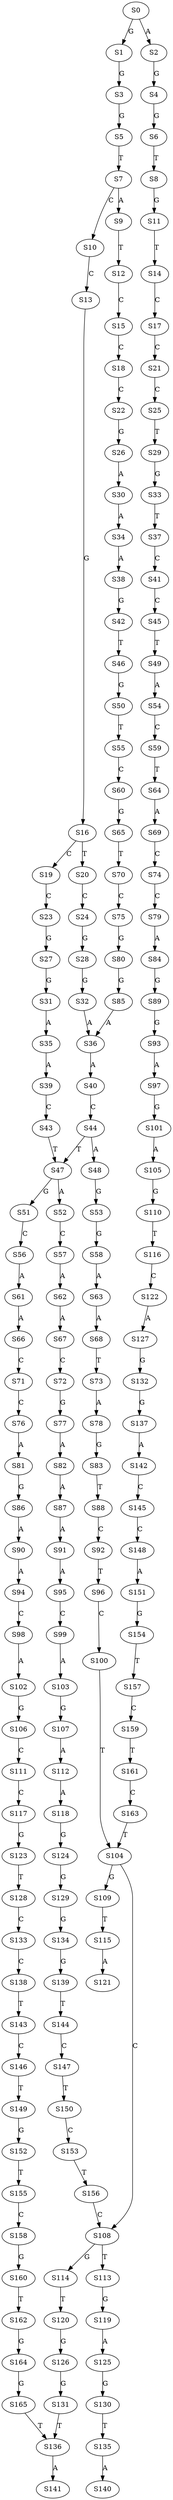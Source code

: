 strict digraph  {
	S0 -> S1 [ label = G ];
	S0 -> S2 [ label = A ];
	S1 -> S3 [ label = G ];
	S2 -> S4 [ label = G ];
	S3 -> S5 [ label = G ];
	S4 -> S6 [ label = G ];
	S5 -> S7 [ label = T ];
	S6 -> S8 [ label = T ];
	S7 -> S9 [ label = A ];
	S7 -> S10 [ label = C ];
	S8 -> S11 [ label = G ];
	S9 -> S12 [ label = T ];
	S10 -> S13 [ label = C ];
	S11 -> S14 [ label = T ];
	S12 -> S15 [ label = C ];
	S13 -> S16 [ label = G ];
	S14 -> S17 [ label = C ];
	S15 -> S18 [ label = C ];
	S16 -> S19 [ label = C ];
	S16 -> S20 [ label = T ];
	S17 -> S21 [ label = C ];
	S18 -> S22 [ label = C ];
	S19 -> S23 [ label = C ];
	S20 -> S24 [ label = C ];
	S21 -> S25 [ label = C ];
	S22 -> S26 [ label = G ];
	S23 -> S27 [ label = G ];
	S24 -> S28 [ label = G ];
	S25 -> S29 [ label = T ];
	S26 -> S30 [ label = A ];
	S27 -> S31 [ label = G ];
	S28 -> S32 [ label = G ];
	S29 -> S33 [ label = G ];
	S30 -> S34 [ label = A ];
	S31 -> S35 [ label = A ];
	S32 -> S36 [ label = A ];
	S33 -> S37 [ label = T ];
	S34 -> S38 [ label = A ];
	S35 -> S39 [ label = A ];
	S36 -> S40 [ label = A ];
	S37 -> S41 [ label = C ];
	S38 -> S42 [ label = G ];
	S39 -> S43 [ label = C ];
	S40 -> S44 [ label = C ];
	S41 -> S45 [ label = C ];
	S42 -> S46 [ label = T ];
	S43 -> S47 [ label = T ];
	S44 -> S48 [ label = A ];
	S44 -> S47 [ label = T ];
	S45 -> S49 [ label = T ];
	S46 -> S50 [ label = G ];
	S47 -> S51 [ label = G ];
	S47 -> S52 [ label = A ];
	S48 -> S53 [ label = G ];
	S49 -> S54 [ label = A ];
	S50 -> S55 [ label = T ];
	S51 -> S56 [ label = C ];
	S52 -> S57 [ label = C ];
	S53 -> S58 [ label = G ];
	S54 -> S59 [ label = C ];
	S55 -> S60 [ label = C ];
	S56 -> S61 [ label = A ];
	S57 -> S62 [ label = A ];
	S58 -> S63 [ label = A ];
	S59 -> S64 [ label = T ];
	S60 -> S65 [ label = G ];
	S61 -> S66 [ label = A ];
	S62 -> S67 [ label = A ];
	S63 -> S68 [ label = A ];
	S64 -> S69 [ label = A ];
	S65 -> S70 [ label = T ];
	S66 -> S71 [ label = C ];
	S67 -> S72 [ label = C ];
	S68 -> S73 [ label = T ];
	S69 -> S74 [ label = C ];
	S70 -> S75 [ label = C ];
	S71 -> S76 [ label = C ];
	S72 -> S77 [ label = G ];
	S73 -> S78 [ label = A ];
	S74 -> S79 [ label = C ];
	S75 -> S80 [ label = G ];
	S76 -> S81 [ label = A ];
	S77 -> S82 [ label = A ];
	S78 -> S83 [ label = G ];
	S79 -> S84 [ label = A ];
	S80 -> S85 [ label = G ];
	S81 -> S86 [ label = G ];
	S82 -> S87 [ label = A ];
	S83 -> S88 [ label = T ];
	S84 -> S89 [ label = G ];
	S85 -> S36 [ label = A ];
	S86 -> S90 [ label = A ];
	S87 -> S91 [ label = A ];
	S88 -> S92 [ label = C ];
	S89 -> S93 [ label = G ];
	S90 -> S94 [ label = A ];
	S91 -> S95 [ label = A ];
	S92 -> S96 [ label = T ];
	S93 -> S97 [ label = A ];
	S94 -> S98 [ label = C ];
	S95 -> S99 [ label = C ];
	S96 -> S100 [ label = C ];
	S97 -> S101 [ label = G ];
	S98 -> S102 [ label = A ];
	S99 -> S103 [ label = A ];
	S100 -> S104 [ label = T ];
	S101 -> S105 [ label = A ];
	S102 -> S106 [ label = G ];
	S103 -> S107 [ label = G ];
	S104 -> S108 [ label = C ];
	S104 -> S109 [ label = G ];
	S105 -> S110 [ label = G ];
	S106 -> S111 [ label = C ];
	S107 -> S112 [ label = A ];
	S108 -> S113 [ label = T ];
	S108 -> S114 [ label = G ];
	S109 -> S115 [ label = T ];
	S110 -> S116 [ label = T ];
	S111 -> S117 [ label = C ];
	S112 -> S118 [ label = A ];
	S113 -> S119 [ label = G ];
	S114 -> S120 [ label = T ];
	S115 -> S121 [ label = A ];
	S116 -> S122 [ label = C ];
	S117 -> S123 [ label = G ];
	S118 -> S124 [ label = G ];
	S119 -> S125 [ label = A ];
	S120 -> S126 [ label = G ];
	S122 -> S127 [ label = A ];
	S123 -> S128 [ label = T ];
	S124 -> S129 [ label = G ];
	S125 -> S130 [ label = G ];
	S126 -> S131 [ label = G ];
	S127 -> S132 [ label = G ];
	S128 -> S133 [ label = C ];
	S129 -> S134 [ label = G ];
	S130 -> S135 [ label = T ];
	S131 -> S136 [ label = T ];
	S132 -> S137 [ label = G ];
	S133 -> S138 [ label = C ];
	S134 -> S139 [ label = G ];
	S135 -> S140 [ label = A ];
	S136 -> S141 [ label = A ];
	S137 -> S142 [ label = A ];
	S138 -> S143 [ label = T ];
	S139 -> S144 [ label = T ];
	S142 -> S145 [ label = C ];
	S143 -> S146 [ label = C ];
	S144 -> S147 [ label = C ];
	S145 -> S148 [ label = C ];
	S146 -> S149 [ label = T ];
	S147 -> S150 [ label = T ];
	S148 -> S151 [ label = A ];
	S149 -> S152 [ label = G ];
	S150 -> S153 [ label = C ];
	S151 -> S154 [ label = G ];
	S152 -> S155 [ label = T ];
	S153 -> S156 [ label = T ];
	S154 -> S157 [ label = T ];
	S155 -> S158 [ label = C ];
	S156 -> S108 [ label = C ];
	S157 -> S159 [ label = C ];
	S158 -> S160 [ label = G ];
	S159 -> S161 [ label = T ];
	S160 -> S162 [ label = T ];
	S161 -> S163 [ label = C ];
	S162 -> S164 [ label = G ];
	S163 -> S104 [ label = T ];
	S164 -> S165 [ label = G ];
	S165 -> S136 [ label = T ];
}
